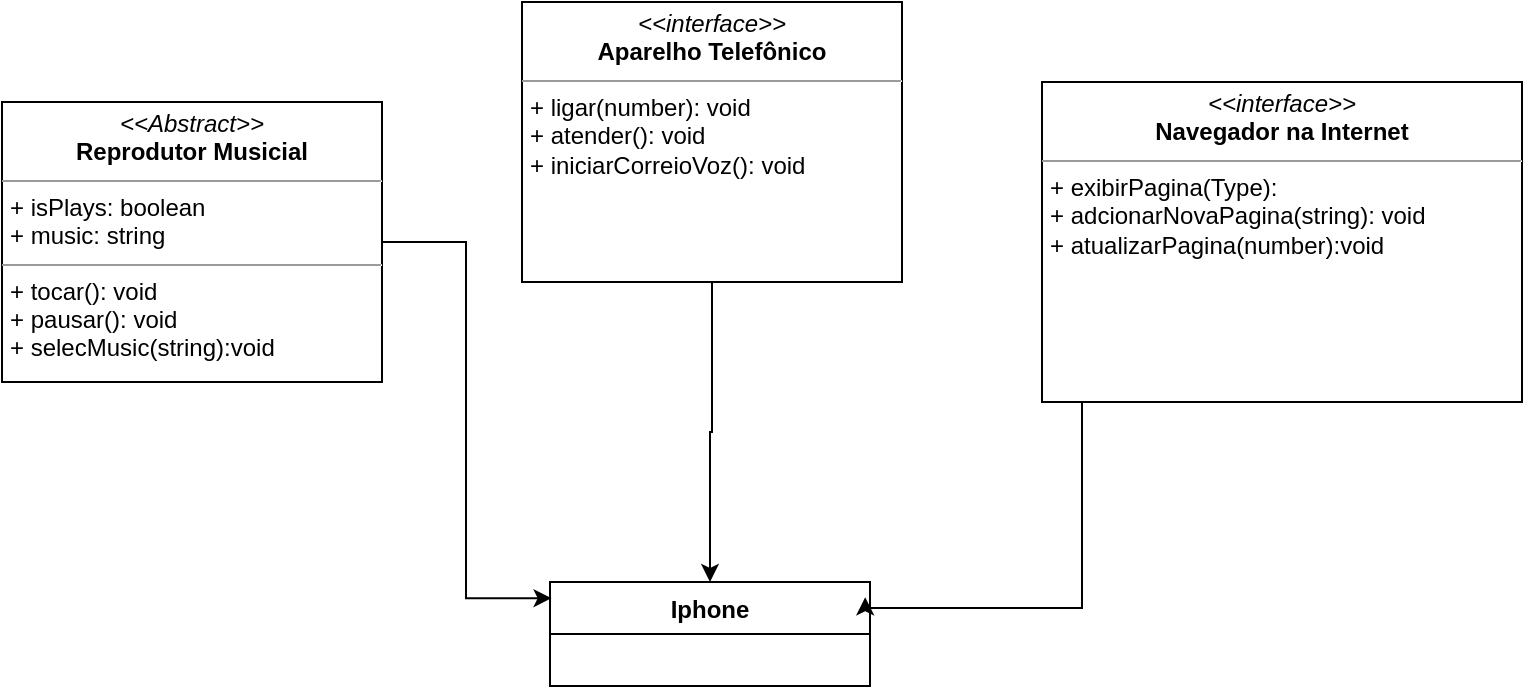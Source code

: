 <mxfile version="21.7.1" type="device">
  <diagram id="C5RBs43oDa-KdzZeNtuy" name="Page-1">
    <mxGraphModel dx="1036" dy="563" grid="1" gridSize="10" guides="1" tooltips="1" connect="1" arrows="1" fold="1" page="1" pageScale="1" pageWidth="827" pageHeight="1169" math="0" shadow="0">
      <root>
        <mxCell id="WIyWlLk6GJQsqaUBKTNV-0" />
        <mxCell id="WIyWlLk6GJQsqaUBKTNV-1" parent="WIyWlLk6GJQsqaUBKTNV-0" />
        <mxCell id="B8jHGBEhSmJ1OjMG7lvw-0" value="Iphone" style="swimlane;fontStyle=1;align=center;verticalAlign=top;childLayout=stackLayout;horizontal=1;startSize=26;horizontalStack=0;resizeParent=1;resizeParentMax=0;resizeLast=0;collapsible=1;marginBottom=0;whiteSpace=wrap;html=1;" vertex="1" parent="WIyWlLk6GJQsqaUBKTNV-1">
          <mxGeometry x="334" y="310" width="160" height="52" as="geometry" />
        </mxCell>
        <mxCell id="B8jHGBEhSmJ1OjMG7lvw-8" style="edgeStyle=orthogonalEdgeStyle;rounded=0;orthogonalLoop=1;jettySize=auto;html=1;entryX=0.005;entryY=0.156;entryDx=0;entryDy=0;entryPerimeter=0;" edge="1" parent="WIyWlLk6GJQsqaUBKTNV-1" source="B8jHGBEhSmJ1OjMG7lvw-5" target="B8jHGBEhSmJ1OjMG7lvw-0">
          <mxGeometry relative="1" as="geometry" />
        </mxCell>
        <mxCell id="B8jHGBEhSmJ1OjMG7lvw-5" value="&lt;p style=&quot;margin:0px;margin-top:4px;text-align:center;&quot;&gt;&lt;i&gt;&amp;lt;&amp;lt;Abstract&amp;gt;&amp;gt;&lt;/i&gt;&lt;b&gt;&lt;br&gt;Reprodutor Musicial&lt;/b&gt;&lt;br&gt;&lt;/p&gt;&lt;hr size=&quot;1&quot;&gt;&lt;p style=&quot;margin:0px;margin-left:4px;&quot;&gt;+ isPlays: boolean&lt;br&gt;+ music: string&lt;/p&gt;&lt;hr size=&quot;1&quot;&gt;&lt;p style=&quot;margin:0px;margin-left:4px;&quot;&gt;+ tocar(): void&lt;br&gt;+ pausar(): void&lt;/p&gt;&lt;p style=&quot;margin:0px;margin-left:4px;&quot;&gt;+ selecMusic(string):void&lt;/p&gt;" style="verticalAlign=top;align=left;overflow=fill;fontSize=12;fontFamily=Helvetica;html=1;whiteSpace=wrap;" vertex="1" parent="WIyWlLk6GJQsqaUBKTNV-1">
          <mxGeometry x="60" y="70" width="190" height="140" as="geometry" />
        </mxCell>
        <mxCell id="B8jHGBEhSmJ1OjMG7lvw-9" style="edgeStyle=orthogonalEdgeStyle;rounded=0;orthogonalLoop=1;jettySize=auto;html=1;entryX=0.5;entryY=0;entryDx=0;entryDy=0;" edge="1" parent="WIyWlLk6GJQsqaUBKTNV-1" source="B8jHGBEhSmJ1OjMG7lvw-6" target="B8jHGBEhSmJ1OjMG7lvw-0">
          <mxGeometry relative="1" as="geometry" />
        </mxCell>
        <mxCell id="B8jHGBEhSmJ1OjMG7lvw-6" value="&lt;p style=&quot;margin:0px;margin-top:4px;text-align:center;&quot;&gt;&lt;i&gt;&amp;lt;&amp;lt;interface&amp;gt;&amp;gt;&lt;/i&gt;&lt;br&gt;&lt;b&gt;Aparelho Telefônico&lt;/b&gt;&lt;/p&gt;&lt;hr size=&quot;1&quot;&gt;&lt;p style=&quot;margin:0px;margin-left:4px;&quot;&gt;+ ligar(number): void&lt;br&gt;+ atender(): void&lt;/p&gt;&lt;p style=&quot;margin:0px;margin-left:4px;&quot;&gt;+ iniciarCorreioVoz(): void&lt;/p&gt;" style="verticalAlign=top;align=left;overflow=fill;fontSize=12;fontFamily=Helvetica;html=1;whiteSpace=wrap;" vertex="1" parent="WIyWlLk6GJQsqaUBKTNV-1">
          <mxGeometry x="320" y="20" width="190" height="140" as="geometry" />
        </mxCell>
        <mxCell id="B8jHGBEhSmJ1OjMG7lvw-10" style="edgeStyle=orthogonalEdgeStyle;rounded=0;orthogonalLoop=1;jettySize=auto;html=1;entryX=0.985;entryY=0.147;entryDx=0;entryDy=0;entryPerimeter=0;" edge="1" parent="WIyWlLk6GJQsqaUBKTNV-1" source="B8jHGBEhSmJ1OjMG7lvw-7" target="B8jHGBEhSmJ1OjMG7lvw-0">
          <mxGeometry relative="1" as="geometry">
            <Array as="points">
              <mxPoint x="600" y="323" />
            </Array>
          </mxGeometry>
        </mxCell>
        <mxCell id="B8jHGBEhSmJ1OjMG7lvw-7" value="&lt;p style=&quot;margin:0px;margin-top:4px;text-align:center;&quot;&gt;&lt;i&gt;&amp;lt;&amp;lt;interface&amp;gt;&amp;gt;&lt;/i&gt;&lt;br&gt;&lt;b&gt;Navegador na Internet&lt;/b&gt;&lt;/p&gt;&lt;hr size=&quot;1&quot;&gt;&lt;p style=&quot;margin:0px;margin-left:4px;&quot;&gt;+ exibirPagina(Type):&amp;nbsp;&lt;br&gt;+ adcionarNovaPagina(string): void&lt;/p&gt;&lt;p style=&quot;margin:0px;margin-left:4px;&quot;&gt;+ atualizarPagina(number):void&lt;/p&gt;" style="verticalAlign=top;align=left;overflow=fill;fontSize=12;fontFamily=Helvetica;html=1;whiteSpace=wrap;" vertex="1" parent="WIyWlLk6GJQsqaUBKTNV-1">
          <mxGeometry x="580" y="60" width="240" height="160" as="geometry" />
        </mxCell>
      </root>
    </mxGraphModel>
  </diagram>
</mxfile>

